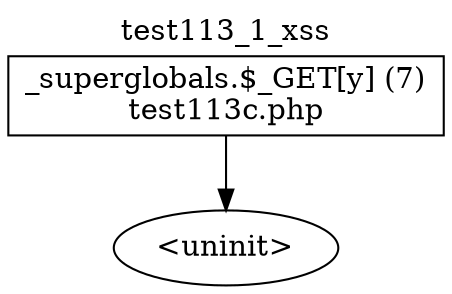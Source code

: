 digraph cfg {
  label="test113_1_xss";
  labelloc=t;
  n1 [shape=box, label="_superglobals.$_GET[y] (7)\ntest113c.php"];
  n2 [shape=ellipse, label="<uninit>"];
  n1 -> n2;
}
